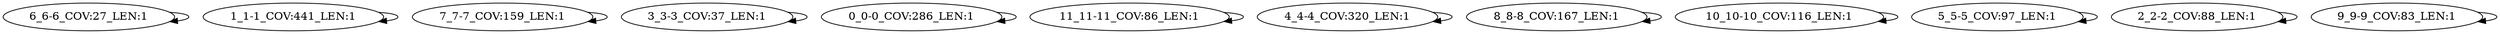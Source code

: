 digraph G {
    "6_6-6_COV:27_LEN:1" -> "6_6-6_COV:27_LEN:1";
    "1_1-1_COV:441_LEN:1" -> "1_1-1_COV:441_LEN:1";
    "7_7-7_COV:159_LEN:1" -> "7_7-7_COV:159_LEN:1";
    "3_3-3_COV:37_LEN:1" -> "3_3-3_COV:37_LEN:1";
    "0_0-0_COV:286_LEN:1" -> "0_0-0_COV:286_LEN:1";
    "11_11-11_COV:86_LEN:1" -> "11_11-11_COV:86_LEN:1";
    "4_4-4_COV:320_LEN:1" -> "4_4-4_COV:320_LEN:1";
    "8_8-8_COV:167_LEN:1" -> "8_8-8_COV:167_LEN:1";
    "10_10-10_COV:116_LEN:1" -> "10_10-10_COV:116_LEN:1";
    "5_5-5_COV:97_LEN:1" -> "5_5-5_COV:97_LEN:1";
    "2_2-2_COV:88_LEN:1" -> "2_2-2_COV:88_LEN:1";
    "9_9-9_COV:83_LEN:1" -> "9_9-9_COV:83_LEN:1";
}
